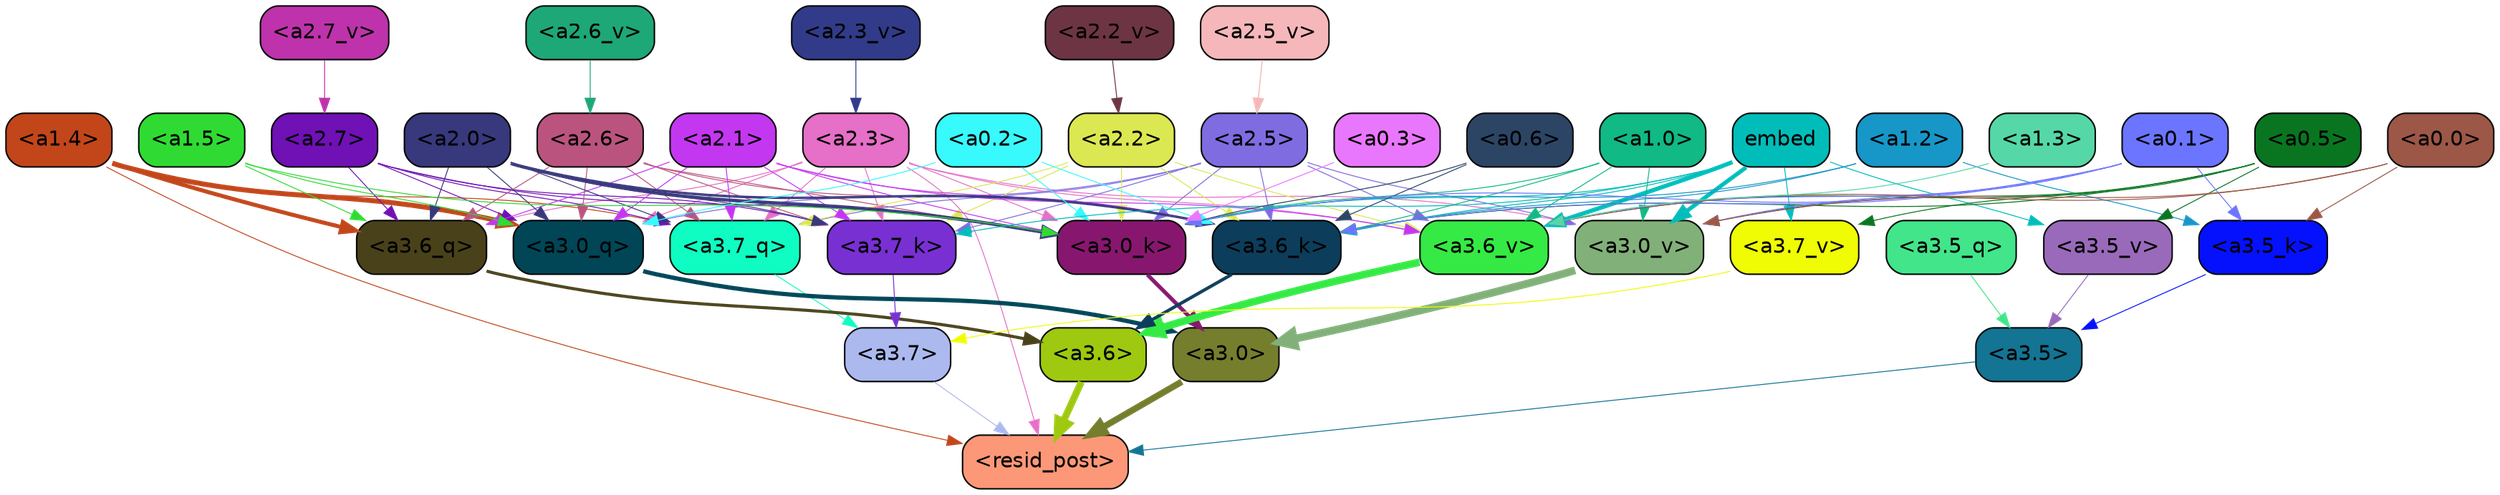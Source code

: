 strict digraph "" {
	graph [bgcolor=transparent,
		layout=dot,
		overlap=false,
		splines=true
	];
	"<a3.7>"	[color=black,
		fillcolor="#acb9ef",
		fontname=Helvetica,
		shape=box,
		style="filled, rounded"];
	"<resid_post>"	[color=black,
		fillcolor="#fc9878",
		fontname=Helvetica,
		shape=box,
		style="filled, rounded"];
	"<a3.7>" -> "<resid_post>"	[color="#acb9ef",
		penwidth=0.6];
	"<a3.6>"	[color=black,
		fillcolor="#9ec910",
		fontname=Helvetica,
		shape=box,
		style="filled, rounded"];
	"<a3.6>" -> "<resid_post>"	[color="#9ec910",
		penwidth=4.646730065345764];
	"<a3.5>"	[color=black,
		fillcolor="#137493",
		fontname=Helvetica,
		shape=box,
		style="filled, rounded"];
	"<a3.5>" -> "<resid_post>"	[color="#137493",
		penwidth=0.6];
	"<a3.0>"	[color=black,
		fillcolor="#747e2d",
		fontname=Helvetica,
		shape=box,
		style="filled, rounded"];
	"<a3.0>" -> "<resid_post>"	[color="#747e2d",
		penwidth=4.323132634162903];
	"<a2.3>"	[color=black,
		fillcolor="#e66fc7",
		fontname=Helvetica,
		shape=box,
		style="filled, rounded"];
	"<a2.3>" -> "<resid_post>"	[color="#e66fc7",
		penwidth=0.6];
	"<a3.7_q>"	[color=black,
		fillcolor="#0ffdc2",
		fontname=Helvetica,
		shape=box,
		style="filled, rounded"];
	"<a2.3>" -> "<a3.7_q>"	[color="#e66fc7",
		penwidth=0.6];
	"<a3.6_q>"	[color=black,
		fillcolor="#49411a",
		fontname=Helvetica,
		shape=box,
		style="filled, rounded"];
	"<a2.3>" -> "<a3.6_q>"	[color="#e66fc7",
		penwidth=0.6];
	"<a3.0_q>"	[color=black,
		fillcolor="#014657",
		fontname=Helvetica,
		shape=box,
		style="filled, rounded"];
	"<a2.3>" -> "<a3.0_q>"	[color="#e66fc7",
		penwidth=0.6];
	"<a3.7_k>"	[color=black,
		fillcolor="#7830d3",
		fontname=Helvetica,
		shape=box,
		style="filled, rounded"];
	"<a2.3>" -> "<a3.7_k>"	[color="#e66fc7",
		penwidth=0.6];
	"<a3.0_k>"	[color=black,
		fillcolor="#87176e",
		fontname=Helvetica,
		shape=box,
		style="filled, rounded"];
	"<a2.3>" -> "<a3.0_k>"	[color="#e66fc7",
		penwidth=0.6];
	"<a3.6_v>"	[color=black,
		fillcolor="#35ea44",
		fontname=Helvetica,
		shape=box,
		style="filled, rounded"];
	"<a2.3>" -> "<a3.6_v>"	[color="#e66fc7",
		penwidth=0.6];
	"<a3.0_v>"	[color=black,
		fillcolor="#81b078",
		fontname=Helvetica,
		shape=box,
		style="filled, rounded"];
	"<a2.3>" -> "<a3.0_v>"	[color="#e66fc7",
		penwidth=0.6];
	"<a1.4>"	[color=black,
		fillcolor="#c2461a",
		fontname=Helvetica,
		shape=box,
		style="filled, rounded"];
	"<a1.4>" -> "<resid_post>"	[color="#c2461a",
		penwidth=0.6];
	"<a1.4>" -> "<a3.7_q>"	[color="#c2461a",
		penwidth=0.6];
	"<a1.4>" -> "<a3.6_q>"	[color="#c2461a",
		penwidth=2.700703263282776];
	"<a1.4>" -> "<a3.0_q>"	[color="#c2461a",
		penwidth=3.34255850315094];
	"<a3.7_q>" -> "<a3.7>"	[color="#0ffdc2",
		penwidth=0.6];
	"<a3.6_q>" -> "<a3.6>"	[color="#49411a",
		penwidth=2.03758105635643];
	"<a3.5_q>"	[color=black,
		fillcolor="#42e58a",
		fontname=Helvetica,
		shape=box,
		style="filled, rounded"];
	"<a3.5_q>" -> "<a3.5>"	[color="#42e58a",
		penwidth=0.6];
	"<a3.0_q>" -> "<a3.0>"	[color="#014657",
		penwidth=2.8638100624084473];
	"<a3.7_k>" -> "<a3.7>"	[color="#7830d3",
		penwidth=0.6];
	"<a3.6_k>"	[color=black,
		fillcolor="#0c3d5b",
		fontname=Helvetica,
		shape=box,
		style="filled, rounded"];
	"<a3.6_k>" -> "<a3.6>"	[color="#0c3d5b",
		penwidth=2.174198240041733];
	"<a3.5_k>"	[color=black,
		fillcolor="#0511fd",
		fontname=Helvetica,
		shape=box,
		style="filled, rounded"];
	"<a3.5_k>" -> "<a3.5>"	[color="#0511fd",
		penwidth=0.6];
	"<a3.0_k>" -> "<a3.0>"	[color="#87176e",
		penwidth=2.6274144649505615];
	"<a3.7_v>"	[color=black,
		fillcolor="#f0fc03",
		fontname=Helvetica,
		shape=box,
		style="filled, rounded"];
	"<a3.7_v>" -> "<a3.7>"	[color="#f0fc03",
		penwidth=0.6];
	"<a3.6_v>" -> "<a3.6>"	[color="#35ea44",
		penwidth=5.002329230308533];
	"<a3.5_v>"	[color=black,
		fillcolor="#9a6aba",
		fontname=Helvetica,
		shape=box,
		style="filled, rounded"];
	"<a3.5_v>" -> "<a3.5>"	[color="#9a6aba",
		penwidth=0.6];
	"<a3.0_v>" -> "<a3.0>"	[color="#81b078",
		penwidth=5.188832879066467];
	"<a2.7>"	[color=black,
		fillcolor="#6f11b5",
		fontname=Helvetica,
		shape=box,
		style="filled, rounded"];
	"<a2.7>" -> "<a3.7_q>"	[color="#6f11b5",
		penwidth=0.6];
	"<a2.7>" -> "<a3.6_q>"	[color="#6f11b5",
		penwidth=0.6];
	"<a2.7>" -> "<a3.0_q>"	[color="#6f11b5",
		penwidth=0.6];
	"<a2.7>" -> "<a3.7_k>"	[color="#6f11b5",
		penwidth=0.6];
	"<a2.7>" -> "<a3.0_k>"	[color="#6f11b5",
		penwidth=0.6];
	"<a2.6>"	[color=black,
		fillcolor="#ba547e",
		fontname=Helvetica,
		shape=box,
		style="filled, rounded"];
	"<a2.6>" -> "<a3.7_q>"	[color="#ba547e",
		penwidth=0.6];
	"<a2.6>" -> "<a3.6_q>"	[color="#ba547e",
		penwidth=0.6];
	"<a2.6>" -> "<a3.0_q>"	[color="#ba547e",
		penwidth=0.6];
	"<a2.6>" -> "<a3.7_k>"	[color="#ba547e",
		penwidth=0.6];
	"<a2.6>" -> "<a3.6_k>"	[color="#ba547e",
		penwidth=0.6];
	"<a2.6>" -> "<a3.0_k>"	[color="#ba547e",
		penwidth=0.6];
	"<a2.5>"	[color=black,
		fillcolor="#7f6ce0",
		fontname=Helvetica,
		shape=box,
		style="filled, rounded"];
	"<a2.5>" -> "<a3.7_q>"	[color="#7f6ce0",
		penwidth=0.6];
	"<a2.5>" -> "<a3.0_q>"	[color="#7f6ce0",
		penwidth=0.6];
	"<a2.5>" -> "<a3.7_k>"	[color="#7f6ce0",
		penwidth=0.6];
	"<a2.5>" -> "<a3.6_k>"	[color="#7f6ce0",
		penwidth=0.6];
	"<a2.5>" -> "<a3.0_k>"	[color="#7f6ce0",
		penwidth=0.6];
	"<a2.5>" -> "<a3.6_v>"	[color="#7f6ce0",
		penwidth=0.6];
	"<a2.5>" -> "<a3.0_v>"	[color="#7f6ce0",
		penwidth=0.6];
	"<a2.2>"	[color=black,
		fillcolor="#dce851",
		fontname=Helvetica,
		shape=box,
		style="filled, rounded"];
	"<a2.2>" -> "<a3.7_q>"	[color="#dce851",
		penwidth=0.6];
	"<a2.2>" -> "<a3.7_k>"	[color="#dce851",
		penwidth=0.6];
	"<a2.2>" -> "<a3.6_k>"	[color="#dce851",
		penwidth=0.6];
	"<a2.2>" -> "<a3.0_k>"	[color="#dce851",
		penwidth=0.6];
	"<a2.2>" -> "<a3.6_v>"	[color="#dce851",
		penwidth=0.6];
	"<a2.1>"	[color=black,
		fillcolor="#c337f1",
		fontname=Helvetica,
		shape=box,
		style="filled, rounded"];
	"<a2.1>" -> "<a3.7_q>"	[color="#c337f1",
		penwidth=0.6];
	"<a2.1>" -> "<a3.6_q>"	[color="#c337f1",
		penwidth=0.6];
	"<a2.1>" -> "<a3.0_q>"	[color="#c337f1",
		penwidth=0.6];
	"<a2.1>" -> "<a3.7_k>"	[color="#c337f1",
		penwidth=0.6];
	"<a2.1>" -> "<a3.6_k>"	[color="#c337f1",
		penwidth=0.6];
	"<a2.1>" -> "<a3.0_k>"	[color="#c337f1",
		penwidth=0.6];
	"<a2.1>" -> "<a3.6_v>"	[color="#c337f1",
		penwidth=0.6];
	"<a2.0>"	[color=black,
		fillcolor="#38387c",
		fontname=Helvetica,
		shape=box,
		style="filled, rounded"];
	"<a2.0>" -> "<a3.7_q>"	[color="#38387c",
		penwidth=0.6];
	"<a2.0>" -> "<a3.6_q>"	[color="#38387c",
		penwidth=0.6];
	"<a2.0>" -> "<a3.0_q>"	[color="#38387c",
		penwidth=0.6];
	"<a2.0>" -> "<a3.7_k>"	[color="#38387c",
		penwidth=0.6];
	"<a2.0>" -> "<a3.6_k>"	[color="#38387c",
		penwidth=1.6454488784074783];
	"<a2.0>" -> "<a3.0_k>"	[color="#38387c",
		penwidth=2.2218968719244003];
	"<a1.5>"	[color=black,
		fillcolor="#2fdb32",
		fontname=Helvetica,
		shape=box,
		style="filled, rounded"];
	"<a1.5>" -> "<a3.6_q>"	[color="#2fdb32",
		penwidth=0.6];
	"<a1.5>" -> "<a3.0_q>"	[color="#2fdb32",
		penwidth=0.6];
	"<a1.5>" -> "<a3.0_k>"	[color="#2fdb32",
		penwidth=0.6];
	"<a0.2>"	[color=black,
		fillcolor="#38f9fc",
		fontname=Helvetica,
		shape=box,
		style="filled, rounded"];
	"<a0.2>" -> "<a3.0_q>"	[color="#38f9fc",
		penwidth=0.6];
	"<a0.2>" -> "<a3.6_k>"	[color="#38f9fc",
		penwidth=0.6];
	"<a0.2>" -> "<a3.0_k>"	[color="#38f9fc",
		penwidth=0.6];
	embed	[color=black,
		fillcolor="#01bdba",
		fontname=Helvetica,
		shape=box,
		style="filled, rounded"];
	embed -> "<a3.7_k>"	[color="#01bdba",
		penwidth=0.6];
	embed -> "<a3.6_k>"	[color="#01bdba",
		penwidth=0.6];
	embed -> "<a3.0_k>"	[color="#01bdba",
		penwidth=0.6];
	embed -> "<a3.7_v>"	[color="#01bdba",
		penwidth=0.6];
	embed -> "<a3.6_v>"	[color="#01bdba",
		penwidth=2.8301228284835815];
	embed -> "<a3.5_v>"	[color="#01bdba",
		penwidth=0.6];
	embed -> "<a3.0_v>"	[color="#01bdba",
		penwidth=2.7660785913467407];
	"<a1.2>"	[color=black,
		fillcolor="#1796c8",
		fontname=Helvetica,
		shape=box,
		style="filled, rounded"];
	"<a1.2>" -> "<a3.6_k>"	[color="#1796c8",
		penwidth=0.6];
	"<a1.2>" -> "<a3.5_k>"	[color="#1796c8",
		penwidth=0.6];
	"<a1.2>" -> "<a3.0_k>"	[color="#1796c8",
		penwidth=0.6];
	"<a1.0>"	[color=black,
		fillcolor="#11b984",
		fontname=Helvetica,
		shape=box,
		style="filled, rounded"];
	"<a1.0>" -> "<a3.6_k>"	[color="#11b984",
		penwidth=0.6];
	"<a1.0>" -> "<a3.0_k>"	[color="#11b984",
		penwidth=0.6];
	"<a1.0>" -> "<a3.6_v>"	[color="#11b984",
		penwidth=0.6];
	"<a1.0>" -> "<a3.0_v>"	[color="#11b984",
		penwidth=0.6];
	"<a0.6>"	[color=black,
		fillcolor="#2d4565",
		fontname=Helvetica,
		shape=box,
		style="filled, rounded"];
	"<a0.6>" -> "<a3.6_k>"	[color="#2d4565",
		penwidth=0.6];
	"<a0.6>" -> "<a3.0_k>"	[color="#2d4565",
		penwidth=0.6];
	"<a0.5>"	[color=black,
		fillcolor="#0a7520",
		fontname=Helvetica,
		shape=box,
		style="filled, rounded"];
	"<a0.5>" -> "<a3.6_k>"	[color="#0a7520",
		penwidth=0.6];
	"<a0.5>" -> "<a3.7_v>"	[color="#0a7520",
		penwidth=0.6];
	"<a0.5>" -> "<a3.6_v>"	[color="#0a7520",
		penwidth=0.6];
	"<a0.5>" -> "<a3.5_v>"	[color="#0a7520",
		penwidth=0.6];
	"<a0.5>" -> "<a3.0_v>"	[color="#0a7520",
		penwidth=0.6124261617660522];
	"<a0.1>"	[color=black,
		fillcolor="#6c75ff",
		fontname=Helvetica,
		shape=box,
		style="filled, rounded"];
	"<a0.1>" -> "<a3.6_k>"	[color="#6c75ff",
		penwidth=0.6];
	"<a0.1>" -> "<a3.5_k>"	[color="#6c75ff",
		penwidth=0.6];
	"<a0.1>" -> "<a3.0_k>"	[color="#6c75ff",
		penwidth=0.6];
	"<a0.1>" -> "<a3.6_v>"	[color="#6c75ff",
		penwidth=0.6];
	"<a0.1>" -> "<a3.0_v>"	[color="#6c75ff",
		penwidth=0.6];
	"<a0.0>"	[color=black,
		fillcolor="#9c5747",
		fontname=Helvetica,
		shape=box,
		style="filled, rounded"];
	"<a0.0>" -> "<a3.5_k>"	[color="#9c5747",
		penwidth=0.6];
	"<a0.0>" -> "<a3.6_v>"	[color="#9c5747",
		penwidth=0.6];
	"<a0.0>" -> "<a3.0_v>"	[color="#9c5747",
		penwidth=0.6];
	"<a0.3>"	[color=black,
		fillcolor="#e977fd",
		fontname=Helvetica,
		shape=box,
		style="filled, rounded"];
	"<a0.3>" -> "<a3.0_k>"	[color="#e977fd",
		penwidth=0.6];
	"<a1.3>"	[color=black,
		fillcolor="#56d7a8",
		fontname=Helvetica,
		shape=box,
		style="filled, rounded"];
	"<a1.3>" -> "<a3.6_v>"	[color="#56d7a8",
		penwidth=0.6];
	"<a2.7_v>"	[color=black,
		fillcolor="#be33ab",
		fontname=Helvetica,
		shape=box,
		style="filled, rounded"];
	"<a2.7_v>" -> "<a2.7>"	[color="#be33ab",
		penwidth=0.6];
	"<a2.6_v>"	[color=black,
		fillcolor="#1ea777",
		fontname=Helvetica,
		shape=box,
		style="filled, rounded"];
	"<a2.6_v>" -> "<a2.6>"	[color="#1ea777",
		penwidth=0.6];
	"<a2.5_v>"	[color=black,
		fillcolor="#f5b7ba",
		fontname=Helvetica,
		shape=box,
		style="filled, rounded"];
	"<a2.5_v>" -> "<a2.5>"	[color="#f5b7ba",
		penwidth=0.6657319068908691];
	"<a2.3_v>"	[color=black,
		fillcolor="#323b89",
		fontname=Helvetica,
		shape=box,
		style="filled, rounded"];
	"<a2.3_v>" -> "<a2.3>"	[color="#323b89",
		penwidth=0.6];
	"<a2.2_v>"	[color=black,
		fillcolor="#6d3543",
		fontname=Helvetica,
		shape=box,
		style="filled, rounded"];
	"<a2.2_v>" -> "<a2.2>"	[color="#6d3543",
		penwidth=0.6];
}
